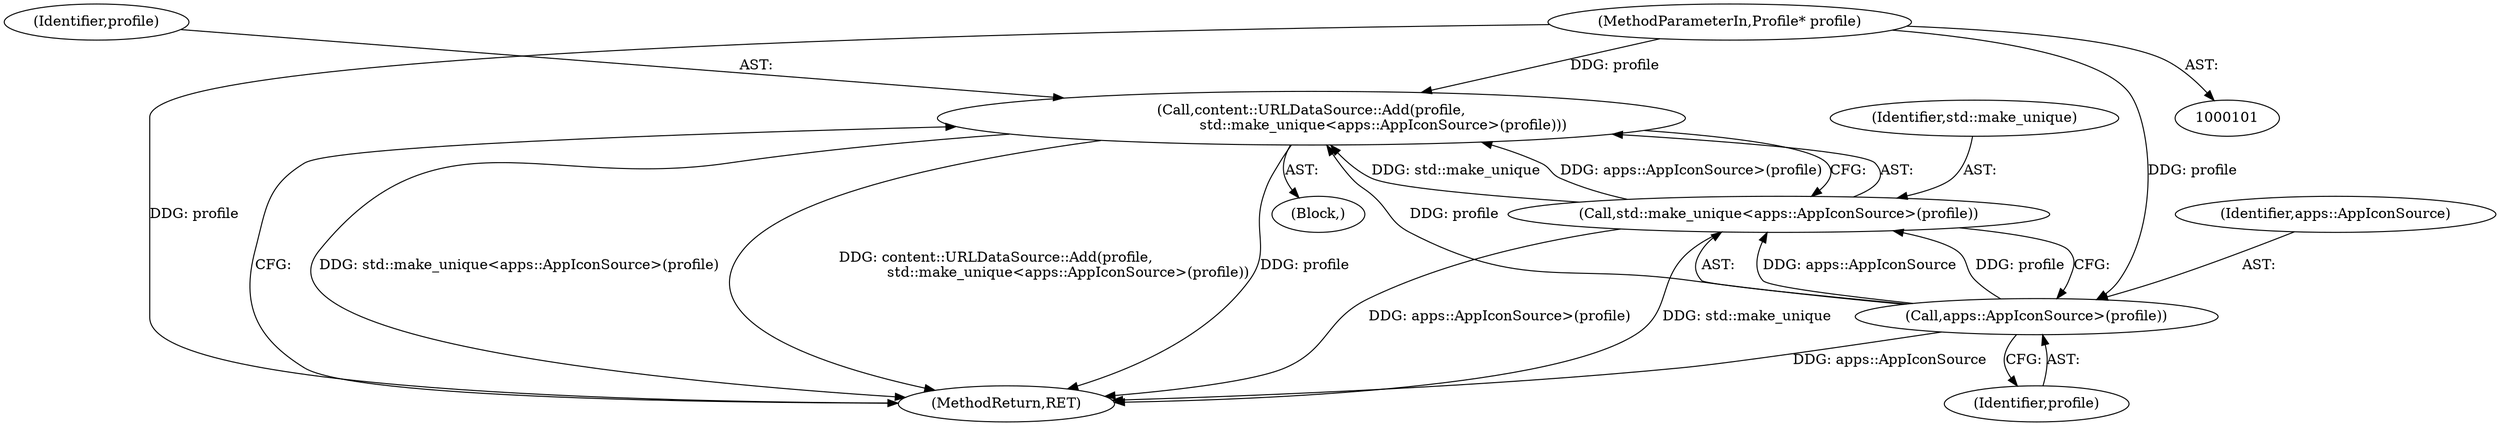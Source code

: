 digraph "1_Chrome_8cfe2463cec6835c7b0b73dcb2ab2edaf035e3f9@pointer" {
"1000109" [label="(Call,content::URLDataSource::Add(profile,\n                                std::make_unique<apps::AppIconSource>(profile)))"];
"1000113" [label="(Call,apps::AppIconSource>(profile))"];
"1000102" [label="(MethodParameterIn,Profile* profile)"];
"1000111" [label="(Call,std::make_unique<apps::AppIconSource>(profile))"];
"1000110" [label="(Identifier,profile)"];
"1000111" [label="(Call,std::make_unique<apps::AppIconSource>(profile))"];
"1000112" [label="(Identifier,std::make_unique)"];
"1000116" [label="(MethodReturn,RET)"];
"1000109" [label="(Call,content::URLDataSource::Add(profile,\n                                std::make_unique<apps::AppIconSource>(profile)))"];
"1000108" [label="(Block,)"];
"1000102" [label="(MethodParameterIn,Profile* profile)"];
"1000113" [label="(Call,apps::AppIconSource>(profile))"];
"1000115" [label="(Identifier,profile)"];
"1000114" [label="(Identifier,apps::AppIconSource)"];
"1000109" -> "1000108"  [label="AST: "];
"1000109" -> "1000111"  [label="CFG: "];
"1000110" -> "1000109"  [label="AST: "];
"1000111" -> "1000109"  [label="AST: "];
"1000116" -> "1000109"  [label="CFG: "];
"1000109" -> "1000116"  [label="DDG: std::make_unique<apps::AppIconSource>(profile)"];
"1000109" -> "1000116"  [label="DDG: content::URLDataSource::Add(profile,\n                                std::make_unique<apps::AppIconSource>(profile))"];
"1000109" -> "1000116"  [label="DDG: profile"];
"1000113" -> "1000109"  [label="DDG: profile"];
"1000102" -> "1000109"  [label="DDG: profile"];
"1000111" -> "1000109"  [label="DDG: std::make_unique"];
"1000111" -> "1000109"  [label="DDG: apps::AppIconSource>(profile)"];
"1000113" -> "1000111"  [label="AST: "];
"1000113" -> "1000115"  [label="CFG: "];
"1000114" -> "1000113"  [label="AST: "];
"1000115" -> "1000113"  [label="AST: "];
"1000111" -> "1000113"  [label="CFG: "];
"1000113" -> "1000116"  [label="DDG: apps::AppIconSource"];
"1000113" -> "1000111"  [label="DDG: apps::AppIconSource"];
"1000113" -> "1000111"  [label="DDG: profile"];
"1000102" -> "1000113"  [label="DDG: profile"];
"1000102" -> "1000101"  [label="AST: "];
"1000102" -> "1000116"  [label="DDG: profile"];
"1000112" -> "1000111"  [label="AST: "];
"1000111" -> "1000116"  [label="DDG: std::make_unique"];
"1000111" -> "1000116"  [label="DDG: apps::AppIconSource>(profile)"];
}
